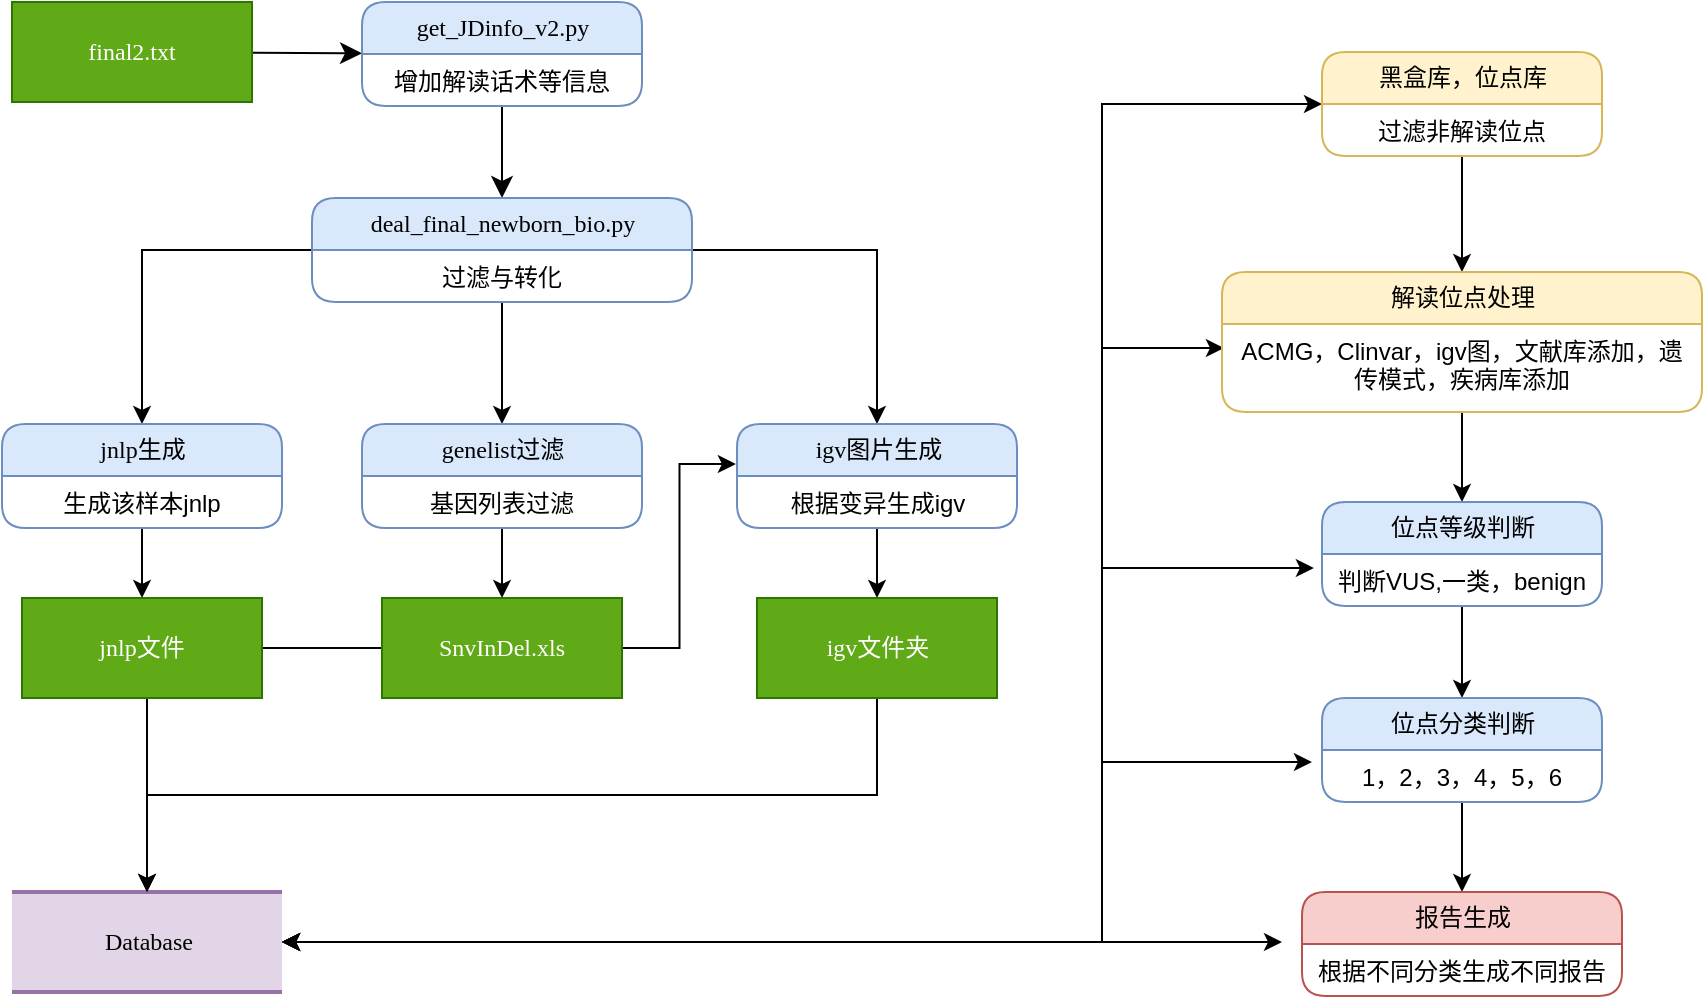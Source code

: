 <mxfile version="12.1.3" type="github" pages="1">
  <diagram name="Page-1" id="52a04d89-c75d-2922-d76d-85b35f80e030">
    <mxGraphModel dx="1422" dy="713" grid="1" gridSize="10" guides="1" tooltips="1" connect="1" arrows="1" fold="1" page="1" pageScale="1" pageWidth="1100" pageHeight="850" background="#ffffff" math="0" shadow="0">
      <root>
        <mxCell id="0"/>
        <mxCell id="1" parent="0"/>
        <mxCell id="idDfFGac4VxkV4h0BFKW-47" style="edgeStyle=orthogonalEdgeStyle;rounded=0;orthogonalLoop=1;jettySize=auto;html=1;startArrow=classic;startFill=1;entryX=0;entryY=0.5;entryDx=0;entryDy=0;" edge="1" parent="1" source="17472293e6e8944d-4" target="idDfFGac4VxkV4h0BFKW-20">
          <mxGeometry relative="1" as="geometry">
            <mxPoint x="620" y="170" as="targetPoint"/>
            <Array as="points">
              <mxPoint x="610" y="525"/>
              <mxPoint x="610" y="106"/>
            </Array>
          </mxGeometry>
        </mxCell>
        <mxCell id="idDfFGac4VxkV4h0BFKW-48" style="edgeStyle=orthogonalEdgeStyle;rounded=0;orthogonalLoop=1;jettySize=auto;html=1;entryX=0.004;entryY=0.273;entryDx=0;entryDy=0;entryPerimeter=0;startArrow=classic;startFill=1;" edge="1" parent="1" source="17472293e6e8944d-4" target="idDfFGac4VxkV4h0BFKW-24">
          <mxGeometry relative="1" as="geometry">
            <Array as="points">
              <mxPoint x="610" y="525"/>
              <mxPoint x="610" y="228"/>
            </Array>
          </mxGeometry>
        </mxCell>
        <mxCell id="idDfFGac4VxkV4h0BFKW-49" style="edgeStyle=orthogonalEdgeStyle;rounded=0;orthogonalLoop=1;jettySize=auto;html=1;entryX=-0.029;entryY=0.269;entryDx=0;entryDy=0;entryPerimeter=0;startArrow=classic;startFill=1;" edge="1" parent="1" source="17472293e6e8944d-4" target="idDfFGac4VxkV4h0BFKW-26">
          <mxGeometry relative="1" as="geometry">
            <Array as="points">
              <mxPoint x="610" y="525"/>
              <mxPoint x="610" y="338"/>
            </Array>
          </mxGeometry>
        </mxCell>
        <mxCell id="idDfFGac4VxkV4h0BFKW-50" style="edgeStyle=orthogonalEdgeStyle;rounded=0;orthogonalLoop=1;jettySize=auto;html=1;entryX=-0.036;entryY=0.231;entryDx=0;entryDy=0;entryPerimeter=0;startArrow=classic;startFill=1;" edge="1" parent="1" source="17472293e6e8944d-4" target="idDfFGac4VxkV4h0BFKW-29">
          <mxGeometry relative="1" as="geometry">
            <Array as="points">
              <mxPoint x="610" y="525"/>
              <mxPoint x="610" y="435"/>
            </Array>
          </mxGeometry>
        </mxCell>
        <mxCell id="idDfFGac4VxkV4h0BFKW-53" style="edgeStyle=orthogonalEdgeStyle;rounded=0;orthogonalLoop=1;jettySize=auto;html=1;startArrow=classic;startFill=1;" edge="1" parent="1" source="17472293e6e8944d-4">
          <mxGeometry relative="1" as="geometry">
            <mxPoint x="700" y="525" as="targetPoint"/>
          </mxGeometry>
        </mxCell>
        <mxCell id="17472293e6e8944d-4" value="Database" style="html=1;rounded=0;shadow=0;comic=0;labelBackgroundColor=none;strokeColor=#9673a6;strokeWidth=2;fillColor=#e1d5e7;fontFamily=Verdana;fontSize=12;align=center;shape=mxgraph.ios7ui.horLines;" parent="1" vertex="1">
          <mxGeometry x="65" y="500" width="135" height="50" as="geometry"/>
        </mxCell>
        <mxCell id="1fdf3b25b50cf41e-27" style="edgeStyle=none;html=1;labelBackgroundColor=none;startFill=0;startSize=8;endFill=1;endSize=8;fontFamily=Verdana;fontSize=12;" parent="1" source="17472293e6e8944d-30" target="1fdf3b25b50cf41e-1" edge="1">
          <mxGeometry relative="1" as="geometry"/>
        </mxCell>
        <mxCell id="17472293e6e8944d-30" value="final2.txt" style="whiteSpace=wrap;html=1;rounded=0;shadow=0;comic=0;labelBackgroundColor=none;strokeColor=#2D7600;strokeWidth=1;fillColor=#60a917;fontFamily=Verdana;fontSize=12;fontColor=#ffffff;align=center;" parent="1" vertex="1">
          <mxGeometry x="65" y="55" width="120" height="50" as="geometry"/>
        </mxCell>
        <mxCell id="1fdf3b25b50cf41e-29" style="edgeStyle=none;html=1;labelBackgroundColor=none;startFill=0;startSize=8;endFill=1;endSize=8;fontFamily=Verdana;fontSize=12;" parent="1" source="1fdf3b25b50cf41e-1" target="1fdf3b25b50cf41e-7" edge="1">
          <mxGeometry relative="1" as="geometry"/>
        </mxCell>
        <mxCell id="1fdf3b25b50cf41e-1" value="get_JDinfo_v2.py" style="swimlane;html=1;fontStyle=0;childLayout=stackLayout;horizontal=1;startSize=26;fillColor=#dae8fc;horizontalStack=0;resizeParent=1;resizeLast=0;collapsible=1;marginBottom=0;swimlaneFillColor=#ffffff;align=center;rounded=1;shadow=0;comic=0;labelBackgroundColor=none;strokeColor=#6c8ebf;strokeWidth=1;fontFamily=Verdana;fontSize=12;" parent="1" vertex="1">
          <mxGeometry x="240" y="55" width="140" height="52" as="geometry"/>
        </mxCell>
        <mxCell id="1fdf3b25b50cf41e-2" value="增加解读话术等信息" style="text;html=1;strokeColor=none;fillColor=none;spacingLeft=4;spacingRight=4;whiteSpace=wrap;overflow=hidden;rotatable=0;points=[[0,0.5],[1,0.5]];portConstraint=eastwest;align=center;" parent="1fdf3b25b50cf41e-1" vertex="1">
          <mxGeometry y="26" width="140" height="26" as="geometry"/>
        </mxCell>
        <mxCell id="idDfFGac4VxkV4h0BFKW-39" value="" style="edgeStyle=orthogonalEdgeStyle;rounded=0;orthogonalLoop=1;jettySize=auto;html=1;" edge="1" parent="1" source="1fdf3b25b50cf41e-7" target="1fdf3b25b50cf41e-17">
          <mxGeometry relative="1" as="geometry"/>
        </mxCell>
        <mxCell id="idDfFGac4VxkV4h0BFKW-40" style="edgeStyle=orthogonalEdgeStyle;rounded=0;orthogonalLoop=1;jettySize=auto;html=1;" edge="1" parent="1" source="1fdf3b25b50cf41e-7" target="1fdf3b25b50cf41e-19">
          <mxGeometry relative="1" as="geometry"/>
        </mxCell>
        <mxCell id="idDfFGac4VxkV4h0BFKW-41" style="edgeStyle=orthogonalEdgeStyle;rounded=0;orthogonalLoop=1;jettySize=auto;html=1;entryX=0.5;entryY=0;entryDx=0;entryDy=0;" edge="1" parent="1" source="1fdf3b25b50cf41e-7" target="1fdf3b25b50cf41e-21">
          <mxGeometry relative="1" as="geometry"/>
        </mxCell>
        <mxCell id="1fdf3b25b50cf41e-7" value="deal_final_newborn_bio.py" style="swimlane;html=1;fontStyle=0;childLayout=stackLayout;horizontal=1;startSize=26;fillColor=#dae8fc;horizontalStack=0;resizeParent=1;resizeLast=0;collapsible=1;marginBottom=0;swimlaneFillColor=#ffffff;align=center;rounded=1;shadow=0;comic=0;labelBackgroundColor=none;strokeColor=#6c8ebf;strokeWidth=1;fontFamily=Verdana;fontSize=12;" parent="1" vertex="1">
          <mxGeometry x="215" y="153" width="190" height="52" as="geometry"/>
        </mxCell>
        <mxCell id="1fdf3b25b50cf41e-8" value="过滤与转化" style="text;html=1;strokeColor=none;fillColor=none;spacingLeft=4;spacingRight=4;whiteSpace=wrap;overflow=hidden;rotatable=0;points=[[0,0.5],[1,0.5]];portConstraint=eastwest;align=center;" parent="1fdf3b25b50cf41e-7" vertex="1">
          <mxGeometry y="26" width="190" height="26" as="geometry"/>
        </mxCell>
        <mxCell id="idDfFGac4VxkV4h0BFKW-12" value="" style="edgeStyle=orthogonalEdgeStyle;rounded=0;orthogonalLoop=1;jettySize=auto;html=1;" edge="1" parent="1" source="1fdf3b25b50cf41e-17" target="1fdf3b25b50cf41e-25">
          <mxGeometry relative="1" as="geometry"/>
        </mxCell>
        <mxCell id="1fdf3b25b50cf41e-17" value="genelist过滤" style="swimlane;html=1;fontStyle=0;childLayout=stackLayout;horizontal=1;startSize=26;fillColor=#dae8fc;horizontalStack=0;resizeParent=1;resizeLast=0;collapsible=1;marginBottom=0;swimlaneFillColor=#ffffff;align=center;rounded=1;shadow=0;comic=0;labelBackgroundColor=none;strokeColor=#6c8ebf;strokeWidth=1;fontFamily=Verdana;fontSize=12;" parent="1" vertex="1">
          <mxGeometry x="240" y="266" width="140" height="52" as="geometry"/>
        </mxCell>
        <mxCell id="1fdf3b25b50cf41e-18" value="基因列表过滤" style="text;html=1;strokeColor=none;fillColor=none;spacingLeft=4;spacingRight=4;whiteSpace=wrap;overflow=hidden;rotatable=0;points=[[0,0.5],[1,0.5]];portConstraint=eastwest;align=center;" parent="1fdf3b25b50cf41e-17" vertex="1">
          <mxGeometry y="26" width="140" height="26" as="geometry"/>
        </mxCell>
        <mxCell id="idDfFGac4VxkV4h0BFKW-13" value="" style="edgeStyle=orthogonalEdgeStyle;rounded=0;orthogonalLoop=1;jettySize=auto;html=1;" edge="1" parent="1" source="1fdf3b25b50cf41e-19" target="idDfFGac4VxkV4h0BFKW-4">
          <mxGeometry relative="1" as="geometry"/>
        </mxCell>
        <mxCell id="1fdf3b25b50cf41e-19" value="igv图片生成" style="swimlane;html=1;fontStyle=0;childLayout=stackLayout;horizontal=1;startSize=26;fillColor=#dae8fc;horizontalStack=0;resizeParent=1;resizeLast=0;collapsible=1;marginBottom=0;swimlaneFillColor=#ffffff;align=center;rounded=1;shadow=0;comic=0;labelBackgroundColor=none;strokeColor=#6c8ebf;strokeWidth=1;fontFamily=Verdana;fontSize=12;" parent="1" vertex="1">
          <mxGeometry x="427.5" y="266" width="140" height="52" as="geometry"/>
        </mxCell>
        <mxCell id="1fdf3b25b50cf41e-20" value="根据变异生成igv" style="text;html=1;strokeColor=none;fillColor=none;spacingLeft=4;spacingRight=4;whiteSpace=wrap;overflow=hidden;rotatable=0;points=[[0,0.5],[1,0.5]];portConstraint=eastwest;align=center;" parent="1fdf3b25b50cf41e-19" vertex="1">
          <mxGeometry y="26" width="140" height="26" as="geometry"/>
        </mxCell>
        <mxCell id="idDfFGac4VxkV4h0BFKW-14" value="" style="edgeStyle=orthogonalEdgeStyle;rounded=0;orthogonalLoop=1;jettySize=auto;html=1;" edge="1" parent="1" source="1fdf3b25b50cf41e-21" target="1fdf3b25b50cf41e-26">
          <mxGeometry relative="1" as="geometry"/>
        </mxCell>
        <mxCell id="1fdf3b25b50cf41e-21" value="jnlp生成" style="swimlane;html=1;fontStyle=0;childLayout=stackLayout;horizontal=1;startSize=26;fillColor=#dae8fc;horizontalStack=0;resizeParent=1;resizeLast=0;collapsible=1;marginBottom=0;swimlaneFillColor=#ffffff;align=center;rounded=1;shadow=0;comic=0;labelBackgroundColor=none;strokeColor=#6c8ebf;strokeWidth=1;fontFamily=Verdana;fontSize=12;" parent="1" vertex="1">
          <mxGeometry x="60" y="266" width="140" height="52" as="geometry"/>
        </mxCell>
        <mxCell id="1fdf3b25b50cf41e-22" value="生成该样本jnlp" style="text;html=1;strokeColor=none;fillColor=none;spacingLeft=4;spacingRight=4;whiteSpace=wrap;overflow=hidden;rotatable=0;points=[[0,0.5],[1,0.5]];portConstraint=eastwest;align=center;" parent="1fdf3b25b50cf41e-21" vertex="1">
          <mxGeometry y="26" width="140" height="26" as="geometry"/>
        </mxCell>
        <mxCell id="idDfFGac4VxkV4h0BFKW-42" style="edgeStyle=orthogonalEdgeStyle;rounded=0;orthogonalLoop=1;jettySize=auto;html=1;entryX=-0.004;entryY=0.385;entryDx=0;entryDy=0;entryPerimeter=0;" edge="1" parent="1" source="1fdf3b25b50cf41e-25" target="1fdf3b25b50cf41e-19">
          <mxGeometry relative="1" as="geometry"/>
        </mxCell>
        <mxCell id="idDfFGac4VxkV4h0BFKW-43" style="edgeStyle=orthogonalEdgeStyle;rounded=0;orthogonalLoop=1;jettySize=auto;html=1;" edge="1" parent="1" source="1fdf3b25b50cf41e-25" target="17472293e6e8944d-4">
          <mxGeometry relative="1" as="geometry"/>
        </mxCell>
        <mxCell id="1fdf3b25b50cf41e-25" value="SnvInDel.xls" style="whiteSpace=wrap;html=1;rounded=0;shadow=0;comic=0;labelBackgroundColor=none;strokeColor=#2D7600;strokeWidth=1;fillColor=#60a917;fontFamily=Verdana;fontSize=12;fontColor=#ffffff;align=center;" parent="1" vertex="1">
          <mxGeometry x="250" y="353" width="120" height="50" as="geometry"/>
        </mxCell>
        <mxCell id="1fdf3b25b50cf41e-26" value="jnlp文件" style="whiteSpace=wrap;html=1;rounded=0;shadow=0;comic=0;labelBackgroundColor=none;strokeColor=#2D7600;strokeWidth=1;fillColor=#60a917;fontFamily=Verdana;fontSize=12;fontColor=#ffffff;align=center;" parent="1" vertex="1">
          <mxGeometry x="70" y="353" width="120" height="50" as="geometry"/>
        </mxCell>
        <mxCell id="idDfFGac4VxkV4h0BFKW-17" style="edgeStyle=orthogonalEdgeStyle;rounded=0;orthogonalLoop=1;jettySize=auto;html=1;exitX=0.5;exitY=1;exitDx=0;exitDy=0;" edge="1" parent="1" source="idDfFGac4VxkV4h0BFKW-4" target="17472293e6e8944d-4">
          <mxGeometry relative="1" as="geometry"/>
        </mxCell>
        <mxCell id="idDfFGac4VxkV4h0BFKW-4" value="igv文件夹" style="whiteSpace=wrap;html=1;rounded=0;shadow=0;comic=0;labelBackgroundColor=none;strokeColor=#2D7600;strokeWidth=1;fillColor=#60a917;fontFamily=Verdana;fontSize=12;fontColor=#ffffff;align=center;" vertex="1" parent="1">
          <mxGeometry x="437.5" y="353" width="120" height="50" as="geometry"/>
        </mxCell>
        <mxCell id="idDfFGac4VxkV4h0BFKW-27" value="" style="edgeStyle=orthogonalEdgeStyle;rounded=0;orthogonalLoop=1;jettySize=auto;html=1;" edge="1" parent="1" source="idDfFGac4VxkV4h0BFKW-20" target="idDfFGac4VxkV4h0BFKW-23">
          <mxGeometry relative="1" as="geometry"/>
        </mxCell>
        <mxCell id="idDfFGac4VxkV4h0BFKW-20" value="黑盒库，位点库" style="swimlane;html=1;fontStyle=0;childLayout=stackLayout;horizontal=1;startSize=26;fillColor=#fff2cc;horizontalStack=0;resizeParent=1;resizeLast=0;collapsible=1;marginBottom=0;swimlaneFillColor=#ffffff;align=center;rounded=1;shadow=0;comic=0;labelBackgroundColor=none;strokeColor=#d6b656;strokeWidth=1;fontFamily=Verdana;fontSize=12;" vertex="1" parent="1">
          <mxGeometry x="720" y="80" width="140" height="52" as="geometry"/>
        </mxCell>
        <mxCell id="idDfFGac4VxkV4h0BFKW-21" value="过滤非解读位点" style="text;html=1;strokeColor=none;fillColor=none;spacingLeft=4;spacingRight=4;whiteSpace=wrap;overflow=hidden;rotatable=0;points=[[0,0.5],[1,0.5]];portConstraint=eastwest;align=center;" vertex="1" parent="idDfFGac4VxkV4h0BFKW-20">
          <mxGeometry y="26" width="140" height="26" as="geometry"/>
        </mxCell>
        <mxCell id="idDfFGac4VxkV4h0BFKW-36" value="" style="edgeStyle=orthogonalEdgeStyle;rounded=0;orthogonalLoop=1;jettySize=auto;html=1;entryX=0.5;entryY=0;entryDx=0;entryDy=0;" edge="1" parent="1" source="idDfFGac4VxkV4h0BFKW-23" target="idDfFGac4VxkV4h0BFKW-25">
          <mxGeometry relative="1" as="geometry"/>
        </mxCell>
        <mxCell id="idDfFGac4VxkV4h0BFKW-23" value="解读位点处理" style="swimlane;html=1;fontStyle=0;childLayout=stackLayout;horizontal=1;startSize=26;fillColor=#fff2cc;horizontalStack=0;resizeParent=1;resizeLast=0;collapsible=1;marginBottom=0;swimlaneFillColor=#ffffff;align=center;rounded=1;shadow=0;comic=0;labelBackgroundColor=none;strokeColor=#d6b656;strokeWidth=1;fontFamily=Verdana;fontSize=12;" vertex="1" parent="1">
          <mxGeometry x="670" y="190" width="240" height="70" as="geometry"/>
        </mxCell>
        <mxCell id="idDfFGac4VxkV4h0BFKW-24" value="ACMG，Clinvar，igv图，文献库添加，遗传模式，疾病库添加" style="text;html=1;strokeColor=none;fillColor=none;spacingLeft=4;spacingRight=4;whiteSpace=wrap;overflow=hidden;rotatable=0;points=[[0,0.5],[1,0.5]];portConstraint=eastwest;align=center;" vertex="1" parent="idDfFGac4VxkV4h0BFKW-23">
          <mxGeometry y="26" width="240" height="44" as="geometry"/>
        </mxCell>
        <mxCell id="idDfFGac4VxkV4h0BFKW-37" value="" style="edgeStyle=orthogonalEdgeStyle;rounded=0;orthogonalLoop=1;jettySize=auto;html=1;entryX=0.5;entryY=0;entryDx=0;entryDy=0;" edge="1" parent="1" source="idDfFGac4VxkV4h0BFKW-25" target="idDfFGac4VxkV4h0BFKW-28">
          <mxGeometry relative="1" as="geometry"/>
        </mxCell>
        <mxCell id="idDfFGac4VxkV4h0BFKW-25" value="位点等级判断" style="swimlane;html=1;fontStyle=0;childLayout=stackLayout;horizontal=1;startSize=26;fillColor=#dae8fc;horizontalStack=0;resizeParent=1;resizeLast=0;collapsible=1;marginBottom=0;swimlaneFillColor=#ffffff;align=center;rounded=1;shadow=0;comic=0;labelBackgroundColor=none;strokeColor=#6c8ebf;strokeWidth=1;fontFamily=Verdana;fontSize=12;" vertex="1" parent="1">
          <mxGeometry x="720" y="305" width="140" height="52" as="geometry"/>
        </mxCell>
        <mxCell id="idDfFGac4VxkV4h0BFKW-26" value="判断VUS,一类，benign" style="text;html=1;strokeColor=none;fillColor=none;spacingLeft=4;spacingRight=4;whiteSpace=wrap;overflow=hidden;rotatable=0;points=[[0,0.5],[1,0.5]];portConstraint=eastwest;align=center;" vertex="1" parent="idDfFGac4VxkV4h0BFKW-25">
          <mxGeometry y="26" width="140" height="26" as="geometry"/>
        </mxCell>
        <mxCell id="idDfFGac4VxkV4h0BFKW-38" value="" style="edgeStyle=orthogonalEdgeStyle;rounded=0;orthogonalLoop=1;jettySize=auto;html=1;entryX=0.5;entryY=0;entryDx=0;entryDy=0;" edge="1" parent="1" source="idDfFGac4VxkV4h0BFKW-28" target="idDfFGac4VxkV4h0BFKW-30">
          <mxGeometry relative="1" as="geometry"/>
        </mxCell>
        <mxCell id="idDfFGac4VxkV4h0BFKW-28" value="位点分类判断" style="swimlane;html=1;fontStyle=0;childLayout=stackLayout;horizontal=1;startSize=26;fillColor=#dae8fc;horizontalStack=0;resizeParent=1;resizeLast=0;collapsible=1;marginBottom=0;swimlaneFillColor=#ffffff;align=center;rounded=1;shadow=0;comic=0;labelBackgroundColor=none;strokeColor=#6c8ebf;strokeWidth=1;fontFamily=Verdana;fontSize=12;" vertex="1" parent="1">
          <mxGeometry x="720" y="403" width="140" height="52" as="geometry"/>
        </mxCell>
        <mxCell id="idDfFGac4VxkV4h0BFKW-29" value="1，2，3，4，5，6" style="text;html=1;strokeColor=none;fillColor=none;spacingLeft=4;spacingRight=4;whiteSpace=wrap;overflow=hidden;rotatable=0;points=[[0,0.5],[1,0.5]];portConstraint=eastwest;align=center;" vertex="1" parent="idDfFGac4VxkV4h0BFKW-28">
          <mxGeometry y="26" width="140" height="26" as="geometry"/>
        </mxCell>
        <mxCell id="idDfFGac4VxkV4h0BFKW-30" value="报告生成" style="swimlane;html=1;fontStyle=0;childLayout=stackLayout;horizontal=1;startSize=26;fillColor=#f8cecc;horizontalStack=0;resizeParent=1;resizeLast=0;collapsible=1;marginBottom=0;swimlaneFillColor=#ffffff;align=center;rounded=1;shadow=0;comic=0;labelBackgroundColor=none;strokeColor=#b85450;strokeWidth=1;fontFamily=Verdana;fontSize=12;" vertex="1" parent="1">
          <mxGeometry x="710" y="500" width="160" height="52" as="geometry"/>
        </mxCell>
        <mxCell id="idDfFGac4VxkV4h0BFKW-31" value="根据不同分类生成不同报告" style="text;html=1;strokeColor=none;fillColor=none;spacingLeft=4;spacingRight=4;whiteSpace=wrap;overflow=hidden;rotatable=0;points=[[0,0.5],[1,0.5]];portConstraint=eastwest;align=center;" vertex="1" parent="idDfFGac4VxkV4h0BFKW-30">
          <mxGeometry y="26" width="160" height="26" as="geometry"/>
        </mxCell>
      </root>
    </mxGraphModel>
  </diagram>
</mxfile>
